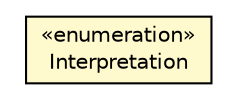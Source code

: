#!/usr/local/bin/dot
#
# Class diagram 
# Generated by UMLGraph version R5_6-24-gf6e263 (http://www.umlgraph.org/)
#

digraph G {
	edge [fontname="Helvetica",fontsize=10,labelfontname="Helvetica",labelfontsize=10];
	node [fontname="Helvetica",fontsize=10,shape=plaintext];
	nodesep=0.25;
	ranksep=0.5;
	// com.orientechnologies.orient.core.tx.OTransactionIndexChangesPerKey.Interpretation
	c4220168 [label=<<table title="com.orientechnologies.orient.core.tx.OTransactionIndexChangesPerKey.Interpretation" border="0" cellborder="1" cellspacing="0" cellpadding="2" port="p" bgcolor="lemonChiffon" href="./OTransactionIndexChangesPerKey.Interpretation.html">
		<tr><td><table border="0" cellspacing="0" cellpadding="1">
<tr><td align="center" balign="center"> &#171;enumeration&#187; </td></tr>
<tr><td align="center" balign="center"> Interpretation </td></tr>
		</table></td></tr>
		</table>>, URL="./OTransactionIndexChangesPerKey.Interpretation.html", fontname="Helvetica", fontcolor="black", fontsize=10.0];
}

